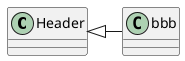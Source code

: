 {
  "sha1": "8enfc0i44h8xhts4kb9vshwjfa19h1d",
  "insertion": {
    "when": "2024-05-30T20:48:21.402Z",
    "url": "http://forum.plantuml.net/8688/bug-on-class-diagram-relations-with-an-header-class",
    "user": "plantuml@gmail.com"
  }
}
@startuml
class Header
class bbb
Header <|- bbb
@enduml
